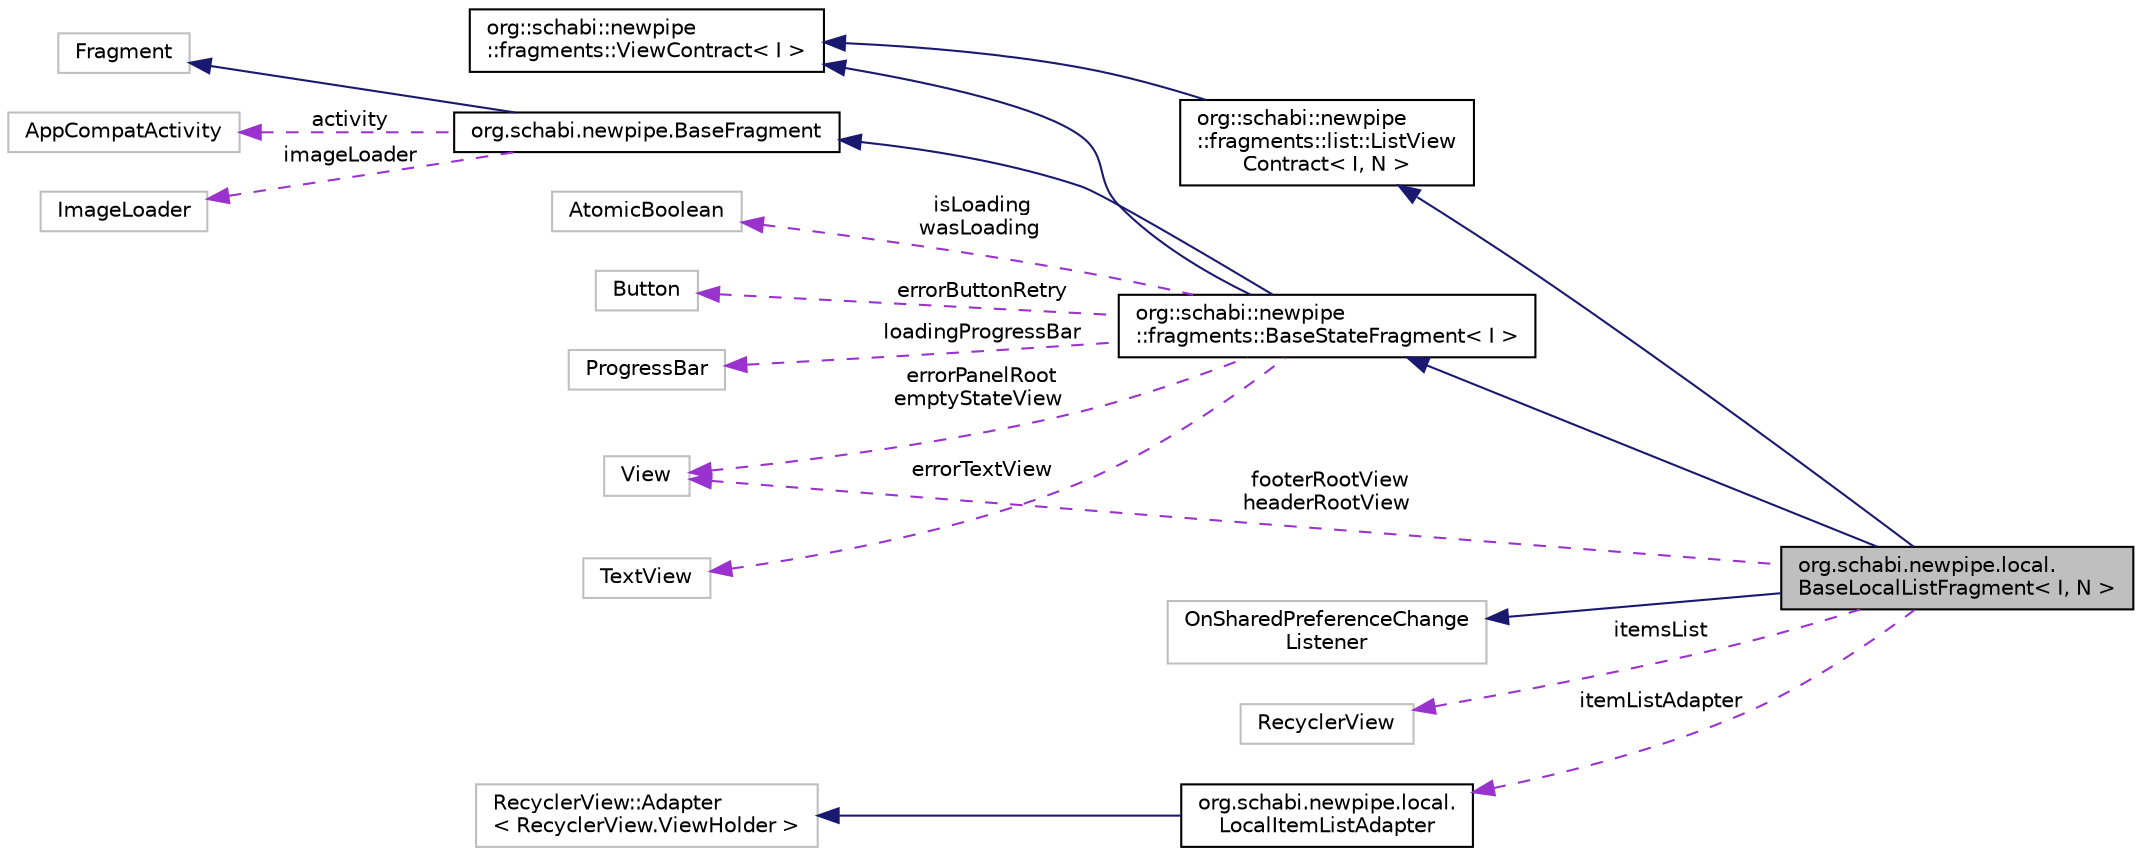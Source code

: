 digraph "org.schabi.newpipe.local.BaseLocalListFragment&lt; I, N &gt;"
{
 // LATEX_PDF_SIZE
  edge [fontname="Helvetica",fontsize="10",labelfontname="Helvetica",labelfontsize="10"];
  node [fontname="Helvetica",fontsize="10",shape=record];
  rankdir="LR";
  Node10 [label="org.schabi.newpipe.local.\lBaseLocalListFragment\< I, N \>",height=0.2,width=0.4,color="black", fillcolor="grey75", style="filled", fontcolor="black",tooltip=" "];
  Node11 -> Node10 [dir="back",color="midnightblue",fontsize="10",style="solid",fontname="Helvetica"];
  Node11 [label="org::schabi::newpipe\l::fragments::BaseStateFragment\< I \>",height=0.2,width=0.4,color="black", fillcolor="white", style="filled",URL="$classorg_1_1schabi_1_1newpipe_1_1fragments_1_1_base_state_fragment.html",tooltip=" "];
  Node12 -> Node11 [dir="back",color="midnightblue",fontsize="10",style="solid",fontname="Helvetica"];
  Node12 [label="org.schabi.newpipe.BaseFragment",height=0.2,width=0.4,color="black", fillcolor="white", style="filled",URL="$classorg_1_1schabi_1_1newpipe_1_1_base_fragment.html",tooltip=" "];
  Node13 -> Node12 [dir="back",color="midnightblue",fontsize="10",style="solid",fontname="Helvetica"];
  Node13 [label="Fragment",height=0.2,width=0.4,color="grey75", fillcolor="white", style="filled",tooltip=" "];
  Node14 -> Node12 [dir="back",color="darkorchid3",fontsize="10",style="dashed",label=" activity" ,fontname="Helvetica"];
  Node14 [label="AppCompatActivity",height=0.2,width=0.4,color="grey75", fillcolor="white", style="filled",tooltip=" "];
  Node15 -> Node12 [dir="back",color="darkorchid3",fontsize="10",style="dashed",label=" imageLoader" ,fontname="Helvetica"];
  Node15 [label="ImageLoader",height=0.2,width=0.4,color="grey75", fillcolor="white", style="filled",tooltip=" "];
  Node16 -> Node11 [dir="back",color="midnightblue",fontsize="10",style="solid",fontname="Helvetica"];
  Node16 [label="org::schabi::newpipe\l::fragments::ViewContract\< I \>",height=0.2,width=0.4,color="black", fillcolor="white", style="filled",URL="$interfaceorg_1_1schabi_1_1newpipe_1_1fragments_1_1_view_contract.html",tooltip=" "];
  Node17 -> Node11 [dir="back",color="darkorchid3",fontsize="10",style="dashed",label=" errorButtonRetry" ,fontname="Helvetica"];
  Node17 [label="Button",height=0.2,width=0.4,color="grey75", fillcolor="white", style="filled",tooltip=" "];
  Node18 -> Node11 [dir="back",color="darkorchid3",fontsize="10",style="dashed",label=" loadingProgressBar" ,fontname="Helvetica"];
  Node18 [label="ProgressBar",height=0.2,width=0.4,color="grey75", fillcolor="white", style="filled",tooltip=" "];
  Node19 -> Node11 [dir="back",color="darkorchid3",fontsize="10",style="dashed",label=" errorPanelRoot\nemptyStateView" ,fontname="Helvetica"];
  Node19 [label="View",height=0.2,width=0.4,color="grey75", fillcolor="white", style="filled",tooltip=" "];
  Node20 -> Node11 [dir="back",color="darkorchid3",fontsize="10",style="dashed",label=" errorTextView" ,fontname="Helvetica"];
  Node20 [label="TextView",height=0.2,width=0.4,color="grey75", fillcolor="white", style="filled",tooltip=" "];
  Node21 -> Node11 [dir="back",color="darkorchid3",fontsize="10",style="dashed",label=" isLoading\nwasLoading" ,fontname="Helvetica"];
  Node21 [label="AtomicBoolean",height=0.2,width=0.4,color="grey75", fillcolor="white", style="filled",tooltip=" "];
  Node22 -> Node10 [dir="back",color="midnightblue",fontsize="10",style="solid",fontname="Helvetica"];
  Node22 [label="org::schabi::newpipe\l::fragments::list::ListView\lContract\< I, N \>",height=0.2,width=0.4,color="black", fillcolor="white", style="filled",URL="$interfaceorg_1_1schabi_1_1newpipe_1_1fragments_1_1list_1_1_list_view_contract.html",tooltip=" "];
  Node16 -> Node22 [dir="back",color="midnightblue",fontsize="10",style="solid",fontname="Helvetica"];
  Node23 -> Node10 [dir="back",color="midnightblue",fontsize="10",style="solid",fontname="Helvetica"];
  Node23 [label="OnSharedPreferenceChange\lListener",height=0.2,width=0.4,color="grey75", fillcolor="white", style="filled",tooltip=" "];
  Node24 -> Node10 [dir="back",color="darkorchid3",fontsize="10",style="dashed",label=" itemsList" ,fontname="Helvetica"];
  Node24 [label="RecyclerView",height=0.2,width=0.4,color="grey75", fillcolor="white", style="filled",tooltip=" "];
  Node25 -> Node10 [dir="back",color="darkorchid3",fontsize="10",style="dashed",label=" itemListAdapter" ,fontname="Helvetica"];
  Node25 [label="org.schabi.newpipe.local.\lLocalItemListAdapter",height=0.2,width=0.4,color="black", fillcolor="white", style="filled",URL="$classorg_1_1schabi_1_1newpipe_1_1local_1_1_local_item_list_adapter.html",tooltip=" "];
  Node26 -> Node25 [dir="back",color="midnightblue",fontsize="10",style="solid",fontname="Helvetica"];
  Node26 [label="RecyclerView::Adapter\l\< RecyclerView.ViewHolder \>",height=0.2,width=0.4,color="grey75", fillcolor="white", style="filled",tooltip=" "];
  Node19 -> Node10 [dir="back",color="darkorchid3",fontsize="10",style="dashed",label=" footerRootView\nheaderRootView" ,fontname="Helvetica"];
}
